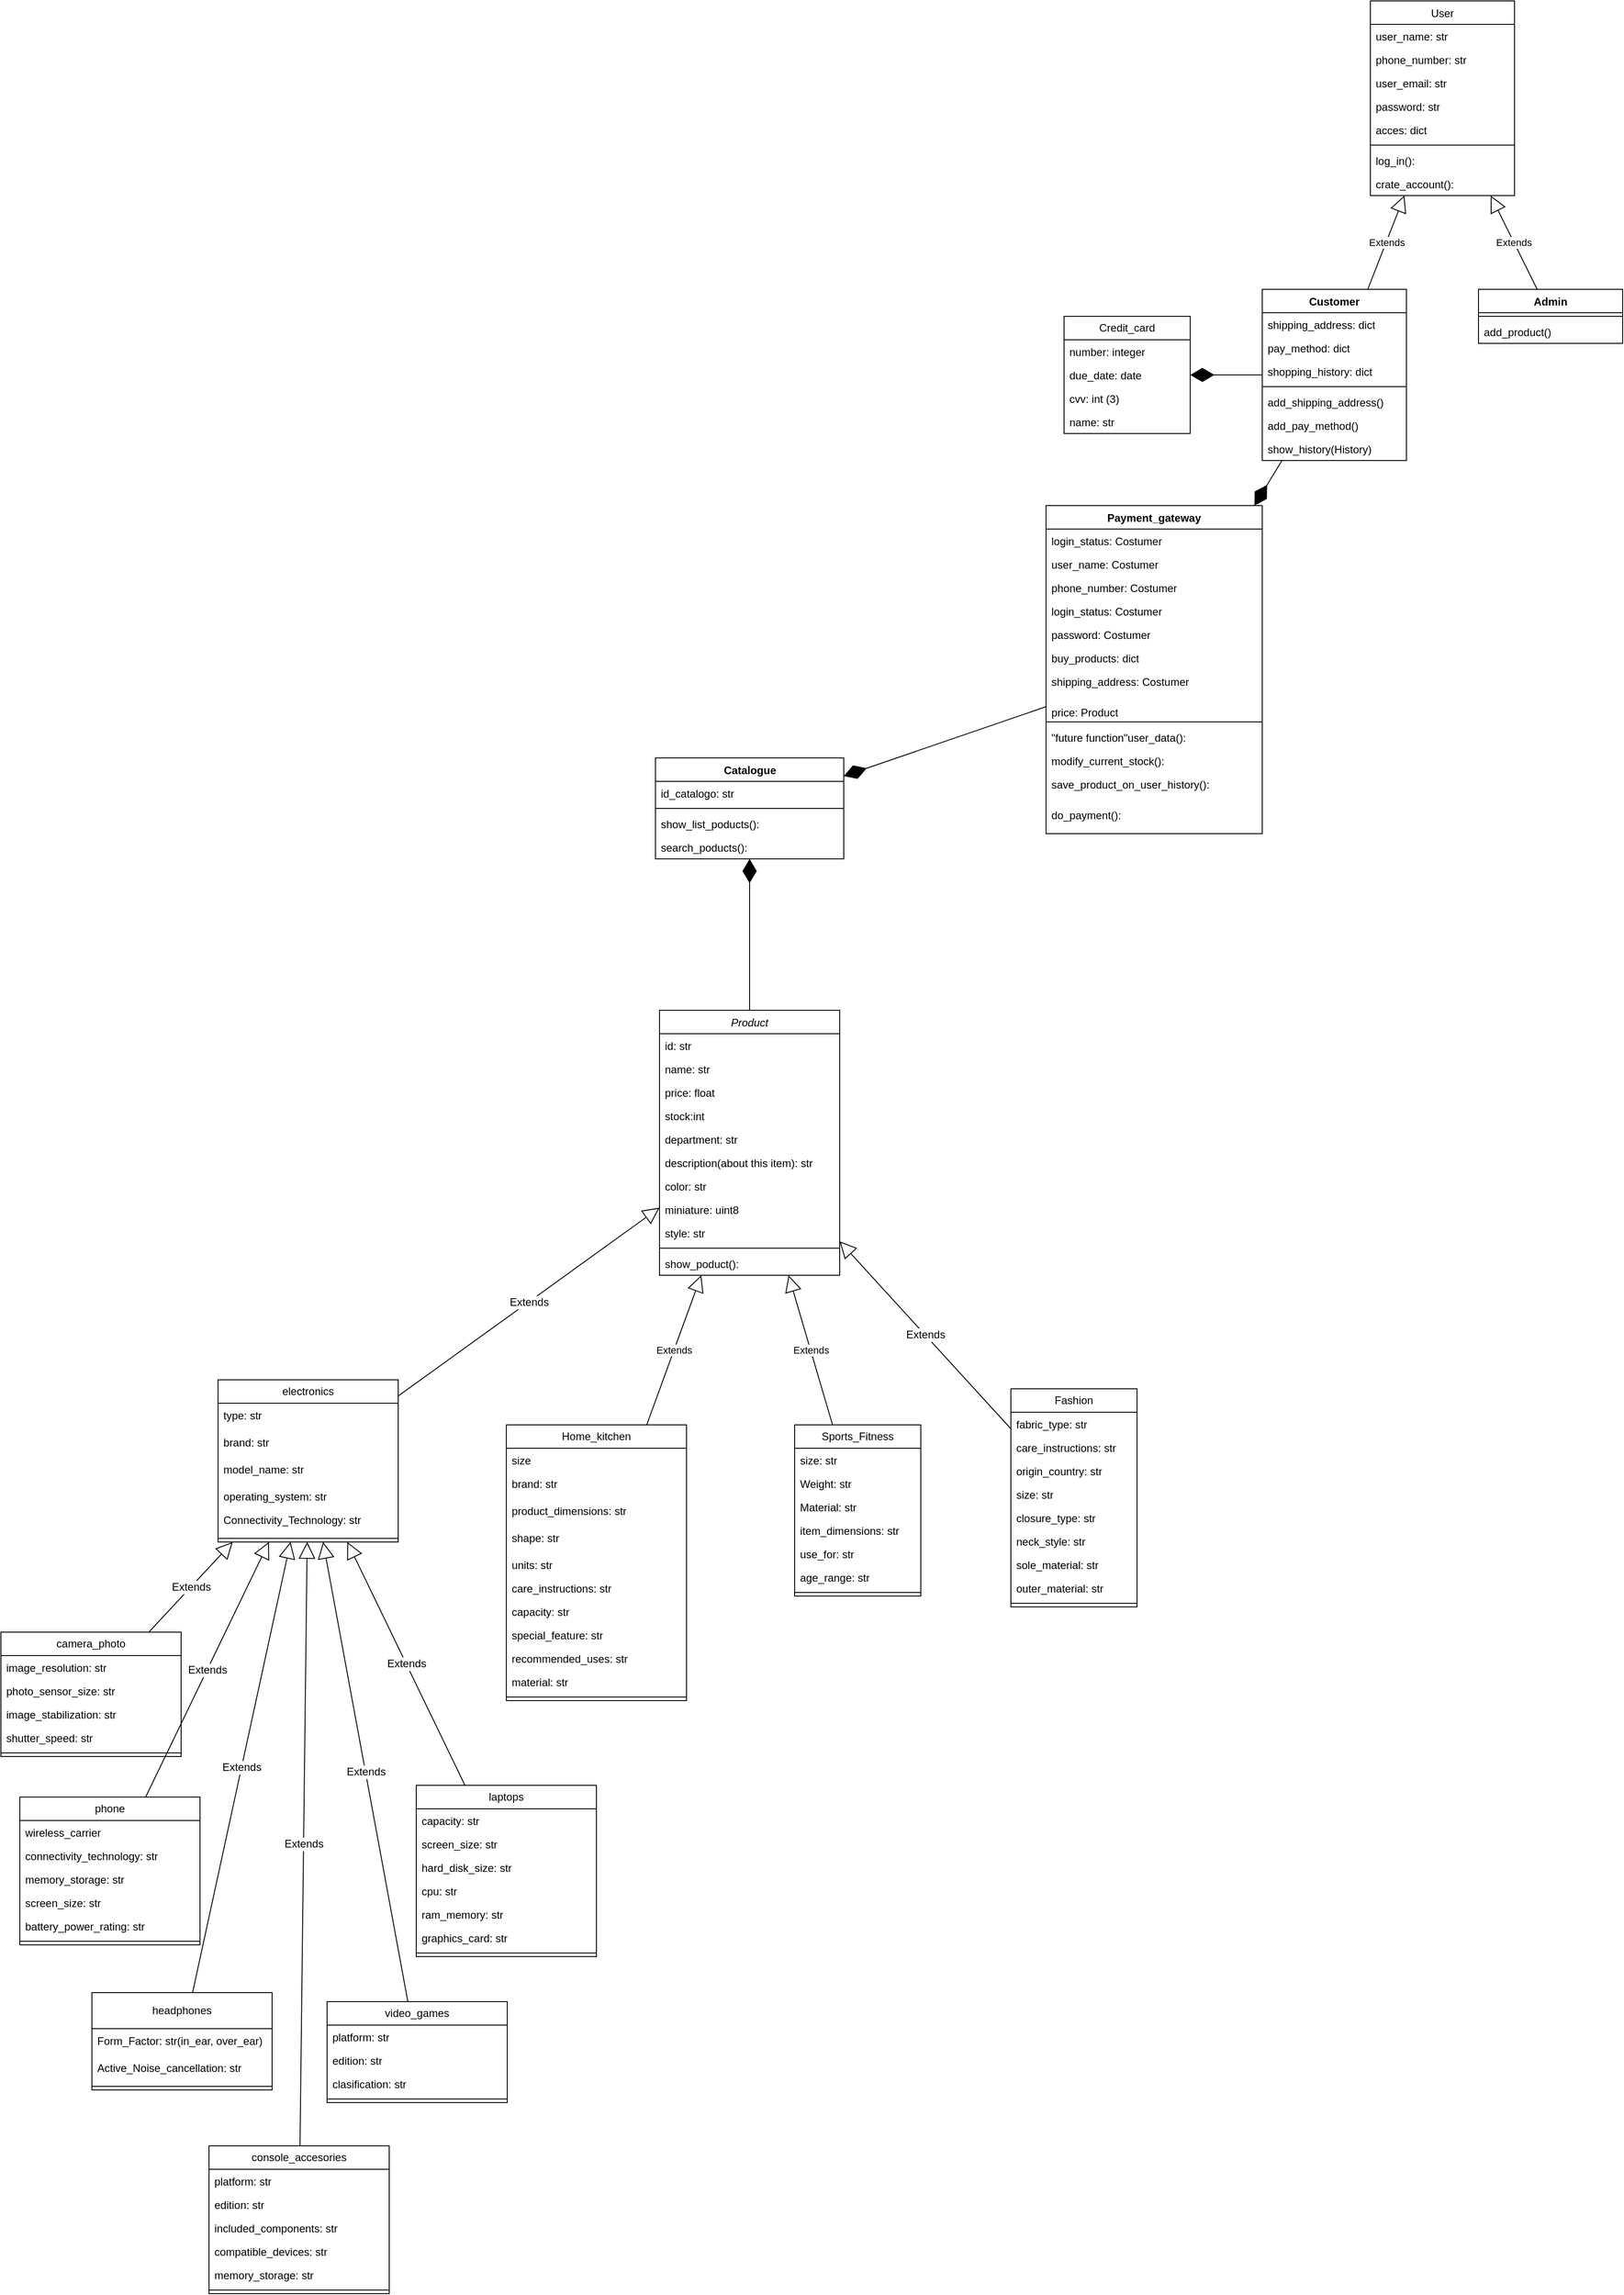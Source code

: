 <mxfile version="24.1.0" type="device">
  <diagram name="Página-1" id="TKbEE9XRRCSR5Rw_yfZ2">
    <mxGraphModel dx="6161" dy="2862" grid="1" gridSize="10" guides="1" tooltips="1" connect="1" arrows="1" fold="1" page="1" pageScale="1" pageWidth="827" pageHeight="1169" math="0" shadow="0">
      <root>
        <mxCell id="0" />
        <mxCell id="1" parent="0" />
        <mxCell id="0W2od7Wg0uRyGwAznGLm-1" value="Payment_gateway" style="swimlane;fontStyle=1;align=center;verticalAlign=top;childLayout=stackLayout;horizontal=1;startSize=26;horizontalStack=0;resizeParent=1;resizeParentMax=0;resizeLast=0;collapsible=1;marginBottom=0;whiteSpace=wrap;html=1;" parent="1" vertex="1">
          <mxGeometry x="-1160" y="-560" width="240" height="364" as="geometry" />
        </mxCell>
        <mxCell id="0W2od7Wg0uRyGwAznGLm-2" value="login_status: Costumer" style="text;strokeColor=none;fillColor=none;align=left;verticalAlign=top;spacingLeft=4;spacingRight=4;overflow=hidden;rotatable=0;points=[[0,0.5],[1,0.5]];portConstraint=eastwest;whiteSpace=wrap;html=1;" parent="0W2od7Wg0uRyGwAznGLm-1" vertex="1">
          <mxGeometry y="26" width="240" height="26" as="geometry" />
        </mxCell>
        <mxCell id="0W2od7Wg0uRyGwAznGLm-3" value="user_name: Costumer" style="text;strokeColor=none;fillColor=none;align=left;verticalAlign=top;spacingLeft=4;spacingRight=4;overflow=hidden;rotatable=0;points=[[0,0.5],[1,0.5]];portConstraint=eastwest;whiteSpace=wrap;html=1;" parent="0W2od7Wg0uRyGwAznGLm-1" vertex="1">
          <mxGeometry y="52" width="240" height="26" as="geometry" />
        </mxCell>
        <mxCell id="0W2od7Wg0uRyGwAznGLm-4" value="phone_number: Costumer" style="text;strokeColor=none;fillColor=none;align=left;verticalAlign=top;spacingLeft=4;spacingRight=4;overflow=hidden;rotatable=0;points=[[0,0.5],[1,0.5]];portConstraint=eastwest;whiteSpace=wrap;html=1;" parent="0W2od7Wg0uRyGwAznGLm-1" vertex="1">
          <mxGeometry y="78" width="240" height="26" as="geometry" />
        </mxCell>
        <mxCell id="0W2od7Wg0uRyGwAznGLm-5" value="login_status: Costumer" style="text;strokeColor=none;fillColor=none;align=left;verticalAlign=top;spacingLeft=4;spacingRight=4;overflow=hidden;rotatable=0;points=[[0,0.5],[1,0.5]];portConstraint=eastwest;whiteSpace=wrap;html=1;" parent="0W2od7Wg0uRyGwAznGLm-1" vertex="1">
          <mxGeometry y="104" width="240" height="26" as="geometry" />
        </mxCell>
        <mxCell id="0W2od7Wg0uRyGwAznGLm-6" value="password: Costumer" style="text;strokeColor=none;fillColor=none;align=left;verticalAlign=top;spacingLeft=4;spacingRight=4;overflow=hidden;rotatable=0;points=[[0,0.5],[1,0.5]];portConstraint=eastwest;whiteSpace=wrap;html=1;" parent="0W2od7Wg0uRyGwAznGLm-1" vertex="1">
          <mxGeometry y="130" width="240" height="26" as="geometry" />
        </mxCell>
        <mxCell id="7Cald8rKfjd8-5uGc2LR-38" value="buy_products: dict" style="text;strokeColor=none;fillColor=none;align=left;verticalAlign=top;spacingLeft=4;spacingRight=4;overflow=hidden;rotatable=0;points=[[0,0.5],[1,0.5]];portConstraint=eastwest;whiteSpace=wrap;html=1;" parent="0W2od7Wg0uRyGwAznGLm-1" vertex="1">
          <mxGeometry y="156" width="240" height="26" as="geometry" />
        </mxCell>
        <mxCell id="0W2od7Wg0uRyGwAznGLm-7" value="shipping_address: Costumer" style="text;strokeColor=none;fillColor=none;align=left;verticalAlign=top;spacingLeft=4;spacingRight=4;overflow=hidden;rotatable=0;points=[[0,0.5],[1,0.5]];portConstraint=eastwest;whiteSpace=wrap;html=1;" parent="0W2od7Wg0uRyGwAznGLm-1" vertex="1">
          <mxGeometry y="182" width="240" height="34" as="geometry" />
        </mxCell>
        <mxCell id="0W2od7Wg0uRyGwAznGLm-142" value="price: Product" style="text;strokeColor=none;fillColor=none;align=left;verticalAlign=top;spacingLeft=4;spacingRight=4;overflow=hidden;rotatable=0;points=[[0,0.5],[1,0.5]];portConstraint=eastwest;whiteSpace=wrap;html=1;" parent="0W2od7Wg0uRyGwAznGLm-1" vertex="1">
          <mxGeometry y="216" width="240" height="20" as="geometry" />
        </mxCell>
        <mxCell id="0W2od7Wg0uRyGwAznGLm-8" value="" style="line;strokeWidth=1;fillColor=none;align=left;verticalAlign=middle;spacingTop=-1;spacingLeft=3;spacingRight=3;rotatable=0;labelPosition=right;points=[];portConstraint=eastwest;strokeColor=inherit;" parent="0W2od7Wg0uRyGwAznGLm-1" vertex="1">
          <mxGeometry y="236" width="240" height="8" as="geometry" />
        </mxCell>
        <mxCell id="0W2od7Wg0uRyGwAznGLm-9" value="&quot;future function&quot;user_data():&amp;nbsp;" style="text;strokeColor=none;fillColor=none;align=left;verticalAlign=top;spacingLeft=4;spacingRight=4;overflow=hidden;rotatable=0;points=[[0,0.5],[1,0.5]];portConstraint=eastwest;whiteSpace=wrap;html=1;" parent="0W2od7Wg0uRyGwAznGLm-1" vertex="1">
          <mxGeometry y="244" width="240" height="26" as="geometry" />
        </mxCell>
        <mxCell id="0W2od7Wg0uRyGwAznGLm-10" value="modify_current_stock():&amp;nbsp;" style="text;strokeColor=none;fillColor=none;align=left;verticalAlign=top;spacingLeft=4;spacingRight=4;overflow=hidden;rotatable=0;points=[[0,0.5],[1,0.5]];portConstraint=eastwest;whiteSpace=wrap;html=1;" parent="0W2od7Wg0uRyGwAznGLm-1" vertex="1">
          <mxGeometry y="270" width="240" height="26" as="geometry" />
        </mxCell>
        <mxCell id="6RvewXOGqKCYXnEKQ8ab-1" value="save_product_on_user_history():&amp;nbsp;" style="text;strokeColor=none;fillColor=none;align=left;verticalAlign=top;spacingLeft=4;spacingRight=4;overflow=hidden;rotatable=0;points=[[0,0.5],[1,0.5]];portConstraint=eastwest;html=1;whiteSpace=wrap;" vertex="1" parent="0W2od7Wg0uRyGwAznGLm-1">
          <mxGeometry y="296" width="240" height="34" as="geometry" />
        </mxCell>
        <mxCell id="0W2od7Wg0uRyGwAznGLm-11" value="do_payment():&amp;nbsp;" style="text;strokeColor=none;fillColor=none;align=left;verticalAlign=top;spacingLeft=4;spacingRight=4;overflow=hidden;rotatable=0;points=[[0,0.5],[1,0.5]];portConstraint=eastwest;html=1;whiteSpace=wrap;" parent="0W2od7Wg0uRyGwAznGLm-1" vertex="1">
          <mxGeometry y="330" width="240" height="34" as="geometry" />
        </mxCell>
        <mxCell id="0W2od7Wg0uRyGwAznGLm-12" value="Product" style="swimlane;fontStyle=2;align=center;verticalAlign=top;childLayout=stackLayout;horizontal=1;startSize=26;horizontalStack=0;resizeParent=1;resizeLast=0;collapsible=1;marginBottom=0;rounded=0;shadow=0;strokeWidth=1;" parent="1" vertex="1">
          <mxGeometry x="-1589" width="200" height="294" as="geometry">
            <mxRectangle x="230" y="140" width="160" height="26" as="alternateBounds" />
          </mxGeometry>
        </mxCell>
        <mxCell id="0W2od7Wg0uRyGwAznGLm-13" value="id: str" style="text;align=left;verticalAlign=top;spacingLeft=4;spacingRight=4;overflow=hidden;rotatable=0;points=[[0,0.5],[1,0.5]];portConstraint=eastwest;" parent="0W2od7Wg0uRyGwAznGLm-12" vertex="1">
          <mxGeometry y="26" width="200" height="26" as="geometry" />
        </mxCell>
        <mxCell id="0W2od7Wg0uRyGwAznGLm-14" value="name: str" style="text;align=left;verticalAlign=top;spacingLeft=4;spacingRight=4;overflow=hidden;rotatable=0;points=[[0,0.5],[1,0.5]];portConstraint=eastwest;rounded=0;shadow=0;html=0;" parent="0W2od7Wg0uRyGwAznGLm-12" vertex="1">
          <mxGeometry y="52" width="200" height="26" as="geometry" />
        </mxCell>
        <mxCell id="0W2od7Wg0uRyGwAznGLm-15" value="price: float" style="text;align=left;verticalAlign=top;spacingLeft=4;spacingRight=4;overflow=hidden;rotatable=0;points=[[0,0.5],[1,0.5]];portConstraint=eastwest;rounded=0;shadow=0;html=0;" parent="0W2od7Wg0uRyGwAznGLm-12" vertex="1">
          <mxGeometry y="78" width="200" height="26" as="geometry" />
        </mxCell>
        <mxCell id="0W2od7Wg0uRyGwAznGLm-16" value="stock:int" style="text;align=left;verticalAlign=top;spacingLeft=4;spacingRight=4;overflow=hidden;rotatable=0;points=[[0,0.5],[1,0.5]];portConstraint=eastwest;rounded=0;shadow=0;html=0;" parent="0W2od7Wg0uRyGwAznGLm-12" vertex="1">
          <mxGeometry y="104" width="200" height="26" as="geometry" />
        </mxCell>
        <mxCell id="0W2od7Wg0uRyGwAznGLm-17" value="department: str" style="text;align=left;verticalAlign=top;spacingLeft=4;spacingRight=4;overflow=hidden;rotatable=0;points=[[0,0.5],[1,0.5]];portConstraint=eastwest;rounded=0;shadow=0;html=0;" parent="0W2od7Wg0uRyGwAznGLm-12" vertex="1">
          <mxGeometry y="130" width="200" height="26" as="geometry" />
        </mxCell>
        <mxCell id="0W2od7Wg0uRyGwAznGLm-18" value="description(about this item): str" style="text;align=left;verticalAlign=top;spacingLeft=4;spacingRight=4;overflow=hidden;rotatable=0;points=[[0,0.5],[1,0.5]];portConstraint=eastwest;rounded=0;shadow=0;html=0;" parent="0W2od7Wg0uRyGwAznGLm-12" vertex="1">
          <mxGeometry y="156" width="200" height="26" as="geometry" />
        </mxCell>
        <mxCell id="0W2od7Wg0uRyGwAznGLm-19" value="color: str" style="text;align=left;verticalAlign=top;spacingLeft=4;spacingRight=4;overflow=hidden;rotatable=0;points=[[0,0.5],[1,0.5]];portConstraint=eastwest;rounded=0;shadow=0;html=0;" parent="0W2od7Wg0uRyGwAznGLm-12" vertex="1">
          <mxGeometry y="182" width="200" height="26" as="geometry" />
        </mxCell>
        <mxCell id="0W2od7Wg0uRyGwAznGLm-20" value="miniature: uint8" style="text;align=left;verticalAlign=top;spacingLeft=4;spacingRight=4;overflow=hidden;rotatable=0;points=[[0,0.5],[1,0.5]];portConstraint=eastwest;rounded=0;shadow=0;html=0;" parent="0W2od7Wg0uRyGwAznGLm-12" vertex="1">
          <mxGeometry y="208" width="200" height="26" as="geometry" />
        </mxCell>
        <mxCell id="0W2od7Wg0uRyGwAznGLm-21" value="style: str" style="text;align=left;verticalAlign=top;spacingLeft=4;spacingRight=4;overflow=hidden;rotatable=0;points=[[0,0.5],[1,0.5]];portConstraint=eastwest;rounded=0;shadow=0;html=0;" parent="0W2od7Wg0uRyGwAznGLm-12" vertex="1">
          <mxGeometry y="234" width="200" height="26" as="geometry" />
        </mxCell>
        <mxCell id="0W2od7Wg0uRyGwAznGLm-22" value="" style="line;html=1;strokeWidth=1;align=left;verticalAlign=middle;spacingTop=-1;spacingLeft=3;spacingRight=3;rotatable=0;labelPosition=right;points=[];portConstraint=eastwest;" parent="0W2od7Wg0uRyGwAznGLm-12" vertex="1">
          <mxGeometry y="260" width="200" height="8" as="geometry" />
        </mxCell>
        <mxCell id="7Cald8rKfjd8-5uGc2LR-12" value="show_poduct(): &#xa;" style="text;align=left;verticalAlign=top;spacingLeft=4;spacingRight=4;overflow=hidden;rotatable=0;points=[[0,0.5],[1,0.5]];portConstraint=eastwest;" parent="0W2od7Wg0uRyGwAznGLm-12" vertex="1">
          <mxGeometry y="268" width="200" height="26" as="geometry" />
        </mxCell>
        <mxCell id="0W2od7Wg0uRyGwAznGLm-26" value="Home_kitchen" style="swimlane;fontStyle=0;childLayout=stackLayout;horizontal=1;startSize=26;fillColor=none;horizontalStack=0;resizeParent=1;resizeParentMax=0;resizeLast=0;collapsible=1;marginBottom=0;whiteSpace=wrap;html=1;" parent="1" vertex="1">
          <mxGeometry x="-1759" y="460" width="200" height="306" as="geometry" />
        </mxCell>
        <mxCell id="0W2od7Wg0uRyGwAznGLm-27" value="size" style="text;strokeColor=none;fillColor=none;align=left;verticalAlign=top;spacingLeft=4;spacingRight=4;overflow=hidden;rotatable=0;points=[[0,0.5],[1,0.5]];portConstraint=eastwest;whiteSpace=wrap;html=1;" parent="0W2od7Wg0uRyGwAznGLm-26" vertex="1">
          <mxGeometry y="26" width="200" height="26" as="geometry" />
        </mxCell>
        <mxCell id="0W2od7Wg0uRyGwAznGLm-28" value="&lt;font style=&quot;vertical-align: inherit;&quot;&gt;&lt;font style=&quot;vertical-align: inherit;&quot;&gt;brand: str&lt;/font&gt;&lt;/font&gt;" style="text;strokeColor=none;fillColor=none;align=left;verticalAlign=top;spacingLeft=4;spacingRight=4;overflow=hidden;rotatable=0;points=[[0,0.5],[1,0.5]];portConstraint=eastwest;whiteSpace=wrap;html=1;" parent="0W2od7Wg0uRyGwAznGLm-26" vertex="1">
          <mxGeometry y="52" width="200" height="30" as="geometry" />
        </mxCell>
        <mxCell id="0W2od7Wg0uRyGwAznGLm-29" value="&lt;font style=&quot;vertical-align: inherit;&quot;&gt;&lt;font style=&quot;vertical-align: inherit;&quot;&gt;product_dimensions: str&lt;/font&gt;&lt;/font&gt;" style="text;strokeColor=none;fillColor=none;align=left;verticalAlign=top;spacingLeft=4;spacingRight=4;overflow=hidden;rotatable=0;points=[[0,0.5],[1,0.5]];portConstraint=eastwest;whiteSpace=wrap;html=1;" parent="0W2od7Wg0uRyGwAznGLm-26" vertex="1">
          <mxGeometry y="82" width="200" height="30" as="geometry" />
        </mxCell>
        <mxCell id="0W2od7Wg0uRyGwAznGLm-30" value="&lt;font style=&quot;vertical-align: inherit;&quot;&gt;&lt;font style=&quot;vertical-align: inherit;&quot;&gt;shape: str&lt;/font&gt;&lt;/font&gt;" style="text;strokeColor=none;fillColor=none;align=left;verticalAlign=top;spacingLeft=4;spacingRight=4;overflow=hidden;rotatable=0;points=[[0,0.5],[1,0.5]];portConstraint=eastwest;whiteSpace=wrap;html=1;" parent="0W2od7Wg0uRyGwAznGLm-26" vertex="1">
          <mxGeometry y="112" width="200" height="30" as="geometry" />
        </mxCell>
        <mxCell id="0W2od7Wg0uRyGwAznGLm-31" value="units: str" style="text;strokeColor=none;fillColor=none;align=left;verticalAlign=top;spacingLeft=4;spacingRight=4;overflow=hidden;rotatable=0;points=[[0,0.5],[1,0.5]];portConstraint=eastwest;whiteSpace=wrap;html=1;" parent="0W2od7Wg0uRyGwAznGLm-26" vertex="1">
          <mxGeometry y="142" width="200" height="26" as="geometry" />
        </mxCell>
        <mxCell id="0W2od7Wg0uRyGwAznGLm-32" value="care_instructions: str" style="text;strokeColor=none;fillColor=none;align=left;verticalAlign=top;spacingLeft=4;spacingRight=4;overflow=hidden;rotatable=0;points=[[0,0.5],[1,0.5]];portConstraint=eastwest;whiteSpace=wrap;html=1;" parent="0W2od7Wg0uRyGwAznGLm-26" vertex="1">
          <mxGeometry y="168" width="200" height="26" as="geometry" />
        </mxCell>
        <mxCell id="0W2od7Wg0uRyGwAznGLm-33" value="capacity: str" style="text;strokeColor=none;fillColor=none;align=left;verticalAlign=top;spacingLeft=4;spacingRight=4;overflow=hidden;rotatable=0;points=[[0,0.5],[1,0.5]];portConstraint=eastwest;whiteSpace=wrap;html=1;" parent="0W2od7Wg0uRyGwAznGLm-26" vertex="1">
          <mxGeometry y="194" width="200" height="26" as="geometry" />
        </mxCell>
        <mxCell id="0W2od7Wg0uRyGwAznGLm-34" value="special_feature: str" style="text;strokeColor=none;fillColor=none;align=left;verticalAlign=top;spacingLeft=4;spacingRight=4;overflow=hidden;rotatable=0;points=[[0,0.5],[1,0.5]];portConstraint=eastwest;whiteSpace=wrap;html=1;" parent="0W2od7Wg0uRyGwAznGLm-26" vertex="1">
          <mxGeometry y="220" width="200" height="26" as="geometry" />
        </mxCell>
        <mxCell id="0W2od7Wg0uRyGwAznGLm-35" value="recommended_uses: str" style="text;strokeColor=none;fillColor=none;align=left;verticalAlign=top;spacingLeft=4;spacingRight=4;overflow=hidden;rotatable=0;points=[[0,0.5],[1,0.5]];portConstraint=eastwest;whiteSpace=wrap;html=1;" parent="0W2od7Wg0uRyGwAznGLm-26" vertex="1">
          <mxGeometry y="246" width="200" height="26" as="geometry" />
        </mxCell>
        <mxCell id="0W2od7Wg0uRyGwAznGLm-36" value="material: str" style="text;strokeColor=none;fillColor=none;align=left;verticalAlign=top;spacingLeft=4;spacingRight=4;overflow=hidden;rotatable=0;points=[[0,0.5],[1,0.5]];portConstraint=eastwest;whiteSpace=wrap;html=1;" parent="0W2od7Wg0uRyGwAznGLm-26" vertex="1">
          <mxGeometry y="272" width="200" height="26" as="geometry" />
        </mxCell>
        <mxCell id="0W2od7Wg0uRyGwAznGLm-37" value="" style="line;html=1;strokeWidth=1;align=left;verticalAlign=middle;spacingTop=-1;spacingLeft=3;spacingRight=3;rotatable=0;labelPosition=right;points=[];portConstraint=eastwest;" parent="0W2od7Wg0uRyGwAznGLm-26" vertex="1">
          <mxGeometry y="298" width="200" height="8" as="geometry" />
        </mxCell>
        <mxCell id="0W2od7Wg0uRyGwAznGLm-38" value="Sports_Fitness" style="swimlane;fontStyle=0;childLayout=stackLayout;horizontal=1;startSize=26;fillColor=none;horizontalStack=0;resizeParent=1;resizeParentMax=0;resizeLast=0;collapsible=1;marginBottom=0;whiteSpace=wrap;html=1;" parent="1" vertex="1">
          <mxGeometry x="-1439" y="460" width="140" height="190" as="geometry" />
        </mxCell>
        <mxCell id="0W2od7Wg0uRyGwAznGLm-39" value="size: str" style="text;strokeColor=none;fillColor=none;align=left;verticalAlign=top;spacingLeft=4;spacingRight=4;overflow=hidden;rotatable=0;points=[[0,0.5],[1,0.5]];portConstraint=eastwest;whiteSpace=wrap;html=1;" parent="0W2od7Wg0uRyGwAznGLm-38" vertex="1">
          <mxGeometry y="26" width="140" height="26" as="geometry" />
        </mxCell>
        <mxCell id="0W2od7Wg0uRyGwAznGLm-40" value="Weight: str" style="text;strokeColor=none;fillColor=none;align=left;verticalAlign=top;spacingLeft=4;spacingRight=4;overflow=hidden;rotatable=0;points=[[0,0.5],[1,0.5]];portConstraint=eastwest;whiteSpace=wrap;html=1;" parent="0W2od7Wg0uRyGwAznGLm-38" vertex="1">
          <mxGeometry y="52" width="140" height="26" as="geometry" />
        </mxCell>
        <mxCell id="0W2od7Wg0uRyGwAznGLm-41" value="Material: str" style="text;strokeColor=none;fillColor=none;align=left;verticalAlign=top;spacingLeft=4;spacingRight=4;overflow=hidden;rotatable=0;points=[[0,0.5],[1,0.5]];portConstraint=eastwest;whiteSpace=wrap;html=1;" parent="0W2od7Wg0uRyGwAznGLm-38" vertex="1">
          <mxGeometry y="78" width="140" height="26" as="geometry" />
        </mxCell>
        <mxCell id="0W2od7Wg0uRyGwAznGLm-42" value="item_dimensions: str" style="text;strokeColor=none;fillColor=none;align=left;verticalAlign=top;spacingLeft=4;spacingRight=4;overflow=hidden;rotatable=0;points=[[0,0.5],[1,0.5]];portConstraint=eastwest;whiteSpace=wrap;html=1;" parent="0W2od7Wg0uRyGwAznGLm-38" vertex="1">
          <mxGeometry y="104" width="140" height="26" as="geometry" />
        </mxCell>
        <mxCell id="0W2od7Wg0uRyGwAznGLm-43" value="use_for: str" style="text;strokeColor=none;fillColor=none;align=left;verticalAlign=top;spacingLeft=4;spacingRight=4;overflow=hidden;rotatable=0;points=[[0,0.5],[1,0.5]];portConstraint=eastwest;whiteSpace=wrap;html=1;" parent="0W2od7Wg0uRyGwAznGLm-38" vertex="1">
          <mxGeometry y="130" width="140" height="26" as="geometry" />
        </mxCell>
        <mxCell id="0W2od7Wg0uRyGwAznGLm-44" value="age_range: str" style="text;strokeColor=none;fillColor=none;align=left;verticalAlign=top;spacingLeft=4;spacingRight=4;overflow=hidden;rotatable=0;points=[[0,0.5],[1,0.5]];portConstraint=eastwest;whiteSpace=wrap;html=1;" parent="0W2od7Wg0uRyGwAznGLm-38" vertex="1">
          <mxGeometry y="156" width="140" height="26" as="geometry" />
        </mxCell>
        <mxCell id="0W2od7Wg0uRyGwAznGLm-45" value="" style="line;html=1;strokeWidth=1;align=left;verticalAlign=middle;spacingTop=-1;spacingLeft=3;spacingRight=3;rotatable=0;labelPosition=right;points=[];portConstraint=eastwest;" parent="0W2od7Wg0uRyGwAznGLm-38" vertex="1">
          <mxGeometry y="182" width="140" height="8" as="geometry" />
        </mxCell>
        <mxCell id="0W2od7Wg0uRyGwAznGLm-46" value="Extends" style="endArrow=block;endSize=16;endFill=0;html=1;rounded=0;" parent="1" source="0W2od7Wg0uRyGwAznGLm-26" target="0W2od7Wg0uRyGwAznGLm-12" edge="1">
          <mxGeometry width="160" relative="1" as="geometry">
            <mxPoint x="-129" y="1560" as="sourcePoint" />
            <mxPoint x="31" y="1560" as="targetPoint" />
          </mxGeometry>
        </mxCell>
        <mxCell id="0W2od7Wg0uRyGwAznGLm-47" value="Extends" style="endArrow=block;endSize=16;endFill=0;html=1;rounded=0;" parent="1" source="0W2od7Wg0uRyGwAznGLm-38" target="0W2od7Wg0uRyGwAznGLm-12" edge="1">
          <mxGeometry width="160" relative="1" as="geometry">
            <mxPoint x="121" y="1580" as="sourcePoint" />
            <mxPoint x="281" y="1580" as="targetPoint" />
          </mxGeometry>
        </mxCell>
        <mxCell id="0W2od7Wg0uRyGwAznGLm-48" value="camera_photo" style="swimlane;fontStyle=0;childLayout=stackLayout;horizontal=1;startSize=26;fillColor=none;horizontalStack=0;resizeParent=1;resizeParentMax=0;resizeLast=0;collapsible=1;marginBottom=0;whiteSpace=wrap;html=1;" parent="1" vertex="1">
          <mxGeometry x="-2320" y="690" width="200" height="138" as="geometry" />
        </mxCell>
        <mxCell id="0W2od7Wg0uRyGwAznGLm-49" value="image_resolution: str" style="text;strokeColor=none;fillColor=none;align=left;verticalAlign=top;spacingLeft=4;spacingRight=4;overflow=hidden;rotatable=0;points=[[0,0.5],[1,0.5]];portConstraint=eastwest;whiteSpace=wrap;html=1;" parent="0W2od7Wg0uRyGwAznGLm-48" vertex="1">
          <mxGeometry y="26" width="200" height="26" as="geometry" />
        </mxCell>
        <mxCell id="0W2od7Wg0uRyGwAznGLm-50" value="photo_sensor_size: str" style="text;strokeColor=none;fillColor=none;align=left;verticalAlign=top;spacingLeft=4;spacingRight=4;overflow=hidden;rotatable=0;points=[[0,0.5],[1,0.5]];portConstraint=eastwest;whiteSpace=wrap;html=1;" parent="0W2od7Wg0uRyGwAznGLm-48" vertex="1">
          <mxGeometry y="52" width="200" height="26" as="geometry" />
        </mxCell>
        <mxCell id="0W2od7Wg0uRyGwAznGLm-51" value="image_stabilization: str&lt;span style=&quot;color: rgba(0, 0, 0, 0); font-family: monospace; font-size: 0px; text-wrap: nowrap;&quot;&gt;%3CmxGraphModel%3E%3Croot%3E%3CmxCell%20id%3D%220%22%2F%3E%3CmxCell%20id%3D%221%22%20parent%3D%220%22%2F%3E%3CmxCell%20id%3D%222%22%20value%3D%22%26lt%3Bfont%20style%3D%26quot%3Bvertical-align%3A%20inherit%3B%26quot%3B%26gt%3B%26lt%3Bfont%20style%3D%26quot%3Bvertical-align%3A%20inherit%3B%26quot%3B%26gt%3B%26lt%3Bfont%20style%3D%26quot%3Bvertical-align%3A%20inherit%3B%26quot%3B%26gt%3B%26lt%3Bfont%20style%3D%26quot%3Bvertical-align%3A%20inherit%3B%26quot%3B%26gt%3Bmodel_name%3A%20str%26lt%3B%2Ffont%26gt%3B%26lt%3B%2Ffont%26gt%3B%26lt%3B%2Ffont%26gt%3B%26lt%3B%2Ffont%26gt%3B%22%20style%3D%22text%3BstrokeColor%3Dnone%3BfillColor%3Dnone%3Balign%3Dleft%3BverticalAlign%3Dtop%3BspacingLeft%3D4%3BspacingRight%3D4%3Boverflow%3Dhidden%3Brotatable%3D0%3Bpoints%3D%5B%5B0%2C0.5%5D%2C%5B1%2C0.5%5D%5D%3BportConstraint%3Deastwest%3BwhiteSpace%3Dwrap%3Bhtml%3D1%3B%22%20vertex%3D%221%22%20parent%3D%221%22%3E%3CmxGeometry%20x%3D%22-2000%22%20y%3D%22-1068%22%20width%3D%22200%22%20height%3D%2230%22%20as%3D%22geometry%22%2F%3E%3C%2FmxCell%3E%3C%2Froot%3E%3C%2FmxGraphModel%3E&lt;/span&gt;" style="text;strokeColor=none;fillColor=none;align=left;verticalAlign=top;spacingLeft=4;spacingRight=4;overflow=hidden;rotatable=0;points=[[0,0.5],[1,0.5]];portConstraint=eastwest;whiteSpace=wrap;html=1;" parent="0W2od7Wg0uRyGwAznGLm-48" vertex="1">
          <mxGeometry y="78" width="200" height="26" as="geometry" />
        </mxCell>
        <mxCell id="0W2od7Wg0uRyGwAznGLm-52" value="shutter_speed: str&lt;span style=&quot;color: rgba(0, 0, 0, 0); font-family: monospace; font-size: 0px; text-wrap: nowrap;&quot;&gt;%3CmxGraphModel%3E%3Croot%3E%3CmxCell%20id%3D%220%22%2F%3E%3CmxCell%20id%3D%221%22%20parent%3D%220%22%2F%3E%3CmxCell%20id%3D%222%22%20value%3D%22%26lt%3Bfont%20style%3D%26quot%3Bvertical-align%3A%20inherit%3B%26quot%3B%26gt%3B%26lt%3Bfont%20style%3D%26quot%3Bvertical-align%3A%20inherit%3B%26quot%3B%26gt%3B%26lt%3Bfont%20style%3D%26quot%3Bvertical-align%3A%20inherit%3B%26quot%3B%26gt%3B%26lt%3Bfont%20style%3D%26quot%3Bvertical-align%3A%20inherit%3B%26quot%3B%26gt%3Bmodel_name%3A%20str%26lt%3B%2Ffont%26gt%3B%26lt%3B%2Ffont%26gt%3B%26lt%3B%2Ffont%26gt%3B%26lt%3B%2Ffont%26gt%3B%22%20style%3D%22text%3BstrokeColor%3Dnone%3BfillColor%3Dnone%3Balign%3Dleft%3BverticalAlign%3Dtop%3BspacingLeft%3D4%3BspacingRight%3D4%3Boverflow%3Dhidden%3Brotatable%3D0%3Bpoints%3D%5B%5B0%2C0.5%5D%2C%5B1%2C0.5%5D%5D%3BportConstraint%3Deastwest%3BwhiteSpace%3Dwrap%3Bhtml%3D1%3B%22%20vertex%3D%221%22%20parent%3D%221%22%3E%3CmxGeometry%20x%3D%22-2000%22%20y%3D%22-1068%22%20width%3D%22200%22%20height%3D%2230%22%20as%3D%22geometry%22%2F%3E%3C%2FmxCell%3E%3C%2Froot%3E%3C%2FmxGraphModel%3E&lt;/span&gt;" style="text;strokeColor=none;fillColor=none;align=left;verticalAlign=top;spacingLeft=4;spacingRight=4;overflow=hidden;rotatable=0;points=[[0,0.5],[1,0.5]];portConstraint=eastwest;whiteSpace=wrap;html=1;" parent="0W2od7Wg0uRyGwAznGLm-48" vertex="1">
          <mxGeometry y="104" width="200" height="26" as="geometry" />
        </mxCell>
        <mxCell id="0W2od7Wg0uRyGwAznGLm-53" value="" style="line;html=1;strokeWidth=1;align=left;verticalAlign=middle;spacingTop=-1;spacingLeft=3;spacingRight=3;rotatable=0;labelPosition=right;points=[];portConstraint=eastwest;" parent="0W2od7Wg0uRyGwAznGLm-48" vertex="1">
          <mxGeometry y="130" width="200" height="8" as="geometry" />
        </mxCell>
        <mxCell id="0W2od7Wg0uRyGwAznGLm-54" value="phone" style="swimlane;fontStyle=0;childLayout=stackLayout;horizontal=1;startSize=26;fillColor=none;horizontalStack=0;resizeParent=1;resizeParentMax=0;resizeLast=0;collapsible=1;marginBottom=0;whiteSpace=wrap;html=1;" parent="1" vertex="1">
          <mxGeometry x="-2299" y="873" width="200" height="164" as="geometry" />
        </mxCell>
        <mxCell id="0W2od7Wg0uRyGwAznGLm-55" value="wireless_carrier" style="text;strokeColor=none;fillColor=none;align=left;verticalAlign=top;spacingLeft=4;spacingRight=4;overflow=hidden;rotatable=0;points=[[0,0.5],[1,0.5]];portConstraint=eastwest;whiteSpace=wrap;html=1;" parent="0W2od7Wg0uRyGwAznGLm-54" vertex="1">
          <mxGeometry y="26" width="200" height="26" as="geometry" />
        </mxCell>
        <mxCell id="0W2od7Wg0uRyGwAznGLm-56" value="connectivity_technology: str" style="text;strokeColor=none;fillColor=none;align=left;verticalAlign=top;spacingLeft=4;spacingRight=4;overflow=hidden;rotatable=0;points=[[0,0.5],[1,0.5]];portConstraint=eastwest;whiteSpace=wrap;html=1;" parent="0W2od7Wg0uRyGwAznGLm-54" vertex="1">
          <mxGeometry y="52" width="200" height="26" as="geometry" />
        </mxCell>
        <mxCell id="0W2od7Wg0uRyGwAznGLm-57" value="memory_storage: str" style="text;strokeColor=none;fillColor=none;align=left;verticalAlign=top;spacingLeft=4;spacingRight=4;overflow=hidden;rotatable=0;points=[[0,0.5],[1,0.5]];portConstraint=eastwest;whiteSpace=wrap;html=1;" parent="0W2od7Wg0uRyGwAznGLm-54" vertex="1">
          <mxGeometry y="78" width="200" height="26" as="geometry" />
        </mxCell>
        <mxCell id="0W2od7Wg0uRyGwAznGLm-58" value="screen_size: str" style="text;strokeColor=none;fillColor=none;align=left;verticalAlign=top;spacingLeft=4;spacingRight=4;overflow=hidden;rotatable=0;points=[[0,0.5],[1,0.5]];portConstraint=eastwest;whiteSpace=wrap;html=1;" parent="0W2od7Wg0uRyGwAznGLm-54" vertex="1">
          <mxGeometry y="104" width="200" height="26" as="geometry" />
        </mxCell>
        <mxCell id="0W2od7Wg0uRyGwAznGLm-59" value="battery_power_rating: str" style="text;strokeColor=none;fillColor=none;align=left;verticalAlign=top;spacingLeft=4;spacingRight=4;overflow=hidden;rotatable=0;points=[[0,0.5],[1,0.5]];portConstraint=eastwest;whiteSpace=wrap;html=1;" parent="0W2od7Wg0uRyGwAznGLm-54" vertex="1">
          <mxGeometry y="130" width="200" height="26" as="geometry" />
        </mxCell>
        <mxCell id="0W2od7Wg0uRyGwAznGLm-60" value="" style="line;html=1;strokeWidth=1;align=left;verticalAlign=middle;spacingTop=-1;spacingLeft=3;spacingRight=3;rotatable=0;labelPosition=right;points=[];portConstraint=eastwest;" parent="0W2od7Wg0uRyGwAznGLm-54" vertex="1">
          <mxGeometry y="156" width="200" height="8" as="geometry" />
        </mxCell>
        <mxCell id="0W2od7Wg0uRyGwAznGLm-61" value="laptops" style="swimlane;fontStyle=0;childLayout=stackLayout;horizontal=1;startSize=26;fillColor=none;horizontalStack=0;resizeParent=1;resizeParentMax=0;resizeLast=0;collapsible=1;marginBottom=0;whiteSpace=wrap;html=1;" parent="1" vertex="1">
          <mxGeometry x="-1859" y="860" width="200" height="190" as="geometry" />
        </mxCell>
        <mxCell id="0W2od7Wg0uRyGwAznGLm-62" value="capacity: str" style="text;strokeColor=none;fillColor=none;align=left;verticalAlign=top;spacingLeft=4;spacingRight=4;overflow=hidden;rotatable=0;points=[[0,0.5],[1,0.5]];portConstraint=eastwest;whiteSpace=wrap;html=1;" parent="0W2od7Wg0uRyGwAznGLm-61" vertex="1">
          <mxGeometry y="26" width="200" height="26" as="geometry" />
        </mxCell>
        <mxCell id="0W2od7Wg0uRyGwAznGLm-63" value="screen_size: str" style="text;strokeColor=none;fillColor=none;align=left;verticalAlign=top;spacingLeft=4;spacingRight=4;overflow=hidden;rotatable=0;points=[[0,0.5],[1,0.5]];portConstraint=eastwest;whiteSpace=wrap;html=1;" parent="0W2od7Wg0uRyGwAznGLm-61" vertex="1">
          <mxGeometry y="52" width="200" height="26" as="geometry" />
        </mxCell>
        <mxCell id="0W2od7Wg0uRyGwAznGLm-64" value="hard_disk_size: str" style="text;strokeColor=none;fillColor=none;align=left;verticalAlign=top;spacingLeft=4;spacingRight=4;overflow=hidden;rotatable=0;points=[[0,0.5],[1,0.5]];portConstraint=eastwest;whiteSpace=wrap;html=1;" parent="0W2od7Wg0uRyGwAznGLm-61" vertex="1">
          <mxGeometry y="78" width="200" height="26" as="geometry" />
        </mxCell>
        <mxCell id="0W2od7Wg0uRyGwAznGLm-65" value="cpu: str" style="text;strokeColor=none;fillColor=none;align=left;verticalAlign=top;spacingLeft=4;spacingRight=4;overflow=hidden;rotatable=0;points=[[0,0.5],[1,0.5]];portConstraint=eastwest;whiteSpace=wrap;html=1;" parent="0W2od7Wg0uRyGwAznGLm-61" vertex="1">
          <mxGeometry y="104" width="200" height="26" as="geometry" />
        </mxCell>
        <mxCell id="0W2od7Wg0uRyGwAznGLm-66" value="ram_memory: str&lt;span style=&quot;color: rgba(0, 0, 0, 0); font-family: monospace; font-size: 0px; text-wrap: nowrap;&quot;&gt;%3CmxGraphModel%3E%3Croot%3E%3CmxCell%20id%3D%220%22%2F%3E%3CmxCell%20id%3D%221%22%20parent%3D%220%22%2F%3E%3CmxCell%20id%3D%222%22%20value%3D%22cpu%3A%20str%22%20style%3D%22text%3BstrokeColor%3Dnone%3BfillColor%3Dnone%3Balign%3Dleft%3BverticalAlign%3Dtop%3BspacingLeft%3D4%3BspacingRight%3D4%3Boverflow%3Dhidden%3Brotatable%3D0%3Bpoints%3D%5B%5B0%2C0.5%5D%2C%5B1%2C0.5%5D%5D%3BportConstraint%3Deastwest%3BwhiteSpace%3Dwrap%3Bhtml%3D1%3B%22%20vertex%3D%221%22%20parent%3D%221%22%3E%3CmxGeometry%20x%3D%22-2000%22%20y%3D%22-956%22%20width%3D%22200%22%20height%3D%2226%22%20as%3D%22geometry%22%2F%3E%3C%2FmxCell%3E%3C%2Froot%3E%3C%2FmxGraphModel%3E&lt;/span&gt;" style="text;strokeColor=none;fillColor=none;align=left;verticalAlign=top;spacingLeft=4;spacingRight=4;overflow=hidden;rotatable=0;points=[[0,0.5],[1,0.5]];portConstraint=eastwest;whiteSpace=wrap;html=1;" parent="0W2od7Wg0uRyGwAznGLm-61" vertex="1">
          <mxGeometry y="130" width="200" height="26" as="geometry" />
        </mxCell>
        <mxCell id="0W2od7Wg0uRyGwAznGLm-67" value="graphics_card: str" style="text;strokeColor=none;fillColor=none;align=left;verticalAlign=top;spacingLeft=4;spacingRight=4;overflow=hidden;rotatable=0;points=[[0,0.5],[1,0.5]];portConstraint=eastwest;whiteSpace=wrap;html=1;" parent="0W2od7Wg0uRyGwAznGLm-61" vertex="1">
          <mxGeometry y="156" width="200" height="26" as="geometry" />
        </mxCell>
        <mxCell id="0W2od7Wg0uRyGwAznGLm-68" value="" style="line;html=1;strokeWidth=1;align=left;verticalAlign=middle;spacingTop=-1;spacingLeft=3;spacingRight=3;rotatable=0;labelPosition=right;points=[];portConstraint=eastwest;" parent="0W2od7Wg0uRyGwAznGLm-61" vertex="1">
          <mxGeometry y="182" width="200" height="8" as="geometry" />
        </mxCell>
        <mxCell id="0W2od7Wg0uRyGwAznGLm-69" value="headphones" style="swimlane;fontStyle=0;childLayout=stackLayout;horizontal=1;startSize=40;fillColor=none;horizontalStack=0;resizeParent=1;resizeParentMax=0;resizeLast=0;collapsible=1;marginBottom=0;whiteSpace=wrap;html=1;" parent="1" vertex="1">
          <mxGeometry x="-2219" y="1090" width="200" height="108" as="geometry" />
        </mxCell>
        <mxCell id="0W2od7Wg0uRyGwAznGLm-70" value="&lt;font style=&quot;vertical-align: inherit;&quot;&gt;&lt;font style=&quot;vertical-align: inherit;&quot;&gt;&lt;font style=&quot;vertical-align: inherit;&quot;&gt;&lt;font style=&quot;vertical-align: inherit;&quot;&gt;Form_Factor: str(in_ear, over_ear)&lt;/font&gt;&lt;/font&gt;&lt;/font&gt;&lt;/font&gt;" style="text;strokeColor=none;fillColor=none;align=left;verticalAlign=top;spacingLeft=4;spacingRight=4;overflow=hidden;rotatable=0;points=[[0,0.5],[1,0.5]];portConstraint=eastwest;whiteSpace=wrap;html=1;" parent="0W2od7Wg0uRyGwAznGLm-69" vertex="1">
          <mxGeometry y="40" width="200" height="30" as="geometry" />
        </mxCell>
        <mxCell id="0W2od7Wg0uRyGwAznGLm-71" value="&lt;font style=&quot;vertical-align: inherit;&quot;&gt;&lt;font style=&quot;vertical-align: inherit;&quot;&gt;&lt;font style=&quot;vertical-align: inherit;&quot;&gt;&lt;font style=&quot;vertical-align: inherit;&quot;&gt;Active_Noise_cancellation: str&lt;/font&gt;&lt;/font&gt;&lt;/font&gt;&lt;/font&gt;" style="text;strokeColor=none;fillColor=none;align=left;verticalAlign=top;spacingLeft=4;spacingRight=4;overflow=hidden;rotatable=0;points=[[0,0.5],[1,0.5]];portConstraint=eastwest;whiteSpace=wrap;html=1;" parent="0W2od7Wg0uRyGwAznGLm-69" vertex="1">
          <mxGeometry y="70" width="200" height="30" as="geometry" />
        </mxCell>
        <mxCell id="0W2od7Wg0uRyGwAznGLm-72" value="" style="line;html=1;strokeWidth=1;align=left;verticalAlign=middle;spacingTop=-1;spacingLeft=3;spacingRight=3;rotatable=0;labelPosition=right;points=[];portConstraint=eastwest;" parent="0W2od7Wg0uRyGwAznGLm-69" vertex="1">
          <mxGeometry y="100" width="200" height="8" as="geometry" />
        </mxCell>
        <mxCell id="0W2od7Wg0uRyGwAznGLm-73" value="video_games" style="swimlane;fontStyle=0;childLayout=stackLayout;horizontal=1;startSize=26;fillColor=none;horizontalStack=0;resizeParent=1;resizeParentMax=0;resizeLast=0;collapsible=1;marginBottom=0;whiteSpace=wrap;html=1;" parent="1" vertex="1">
          <mxGeometry x="-1958" y="1100" width="200" height="112" as="geometry" />
        </mxCell>
        <mxCell id="0W2od7Wg0uRyGwAznGLm-74" value="platform: str" style="text;strokeColor=none;fillColor=none;align=left;verticalAlign=top;spacingLeft=4;spacingRight=4;overflow=hidden;rotatable=0;points=[[0,0.5],[1,0.5]];portConstraint=eastwest;whiteSpace=wrap;html=1;" parent="0W2od7Wg0uRyGwAznGLm-73" vertex="1">
          <mxGeometry y="26" width="200" height="26" as="geometry" />
        </mxCell>
        <mxCell id="0W2od7Wg0uRyGwAznGLm-75" value="edition: str" style="text;strokeColor=none;fillColor=none;align=left;verticalAlign=top;spacingLeft=4;spacingRight=4;overflow=hidden;rotatable=0;points=[[0,0.5],[1,0.5]];portConstraint=eastwest;whiteSpace=wrap;html=1;" parent="0W2od7Wg0uRyGwAznGLm-73" vertex="1">
          <mxGeometry y="52" width="200" height="26" as="geometry" />
        </mxCell>
        <mxCell id="0W2od7Wg0uRyGwAznGLm-76" value="clasification: str" style="text;strokeColor=none;fillColor=none;align=left;verticalAlign=top;spacingLeft=4;spacingRight=4;overflow=hidden;rotatable=0;points=[[0,0.5],[1,0.5]];portConstraint=eastwest;whiteSpace=wrap;html=1;" parent="0W2od7Wg0uRyGwAznGLm-73" vertex="1">
          <mxGeometry y="78" width="200" height="26" as="geometry" />
        </mxCell>
        <mxCell id="0W2od7Wg0uRyGwAznGLm-77" value="" style="line;html=1;strokeWidth=1;align=left;verticalAlign=middle;spacingTop=-1;spacingLeft=3;spacingRight=3;rotatable=0;labelPosition=right;points=[];portConstraint=eastwest;" parent="0W2od7Wg0uRyGwAznGLm-73" vertex="1">
          <mxGeometry y="104" width="200" height="8" as="geometry" />
        </mxCell>
        <mxCell id="0W2od7Wg0uRyGwAznGLm-78" value="electronics" style="swimlane;fontStyle=0;childLayout=stackLayout;horizontal=1;startSize=26;fillColor=none;horizontalStack=0;resizeParent=1;resizeParentMax=0;resizeLast=0;collapsible=1;marginBottom=0;whiteSpace=wrap;html=1;" parent="1" vertex="1">
          <mxGeometry x="-2079" y="410" width="200" height="180" as="geometry" />
        </mxCell>
        <mxCell id="0W2od7Wg0uRyGwAznGLm-79" value="&lt;font style=&quot;vertical-align: inherit;&quot;&gt;&lt;font style=&quot;vertical-align: inherit;&quot;&gt;type: str&lt;/font&gt;&lt;/font&gt;" style="text;strokeColor=none;fillColor=none;align=left;verticalAlign=top;spacingLeft=4;spacingRight=4;overflow=hidden;rotatable=0;points=[[0,0.5],[1,0.5]];portConstraint=eastwest;whiteSpace=wrap;html=1;" parent="0W2od7Wg0uRyGwAznGLm-78" vertex="1">
          <mxGeometry y="26" width="200" height="30" as="geometry" />
        </mxCell>
        <mxCell id="0W2od7Wg0uRyGwAznGLm-80" value="&lt;font style=&quot;vertical-align: inherit;&quot;&gt;&lt;font style=&quot;vertical-align: inherit;&quot;&gt;brand: str&lt;/font&gt;&lt;/font&gt;" style="text;strokeColor=none;fillColor=none;align=left;verticalAlign=top;spacingLeft=4;spacingRight=4;overflow=hidden;rotatable=0;points=[[0,0.5],[1,0.5]];portConstraint=eastwest;whiteSpace=wrap;html=1;" parent="0W2od7Wg0uRyGwAznGLm-78" vertex="1">
          <mxGeometry y="56" width="200" height="30" as="geometry" />
        </mxCell>
        <mxCell id="0W2od7Wg0uRyGwAznGLm-81" value="&lt;font style=&quot;vertical-align: inherit;&quot;&gt;&lt;font style=&quot;vertical-align: inherit;&quot;&gt;&lt;font style=&quot;vertical-align: inherit;&quot;&gt;&lt;font style=&quot;vertical-align: inherit;&quot;&gt;model_name: str&lt;/font&gt;&lt;/font&gt;&lt;/font&gt;&lt;/font&gt;" style="text;strokeColor=none;fillColor=none;align=left;verticalAlign=top;spacingLeft=4;spacingRight=4;overflow=hidden;rotatable=0;points=[[0,0.5],[1,0.5]];portConstraint=eastwest;whiteSpace=wrap;html=1;" parent="0W2od7Wg0uRyGwAznGLm-78" vertex="1">
          <mxGeometry y="86" width="200" height="30" as="geometry" />
        </mxCell>
        <mxCell id="0W2od7Wg0uRyGwAznGLm-82" value="operating_system: str" style="text;strokeColor=none;fillColor=none;align=left;verticalAlign=top;spacingLeft=4;spacingRight=4;overflow=hidden;rotatable=0;points=[[0,0.5],[1,0.5]];portConstraint=eastwest;whiteSpace=wrap;html=1;" parent="0W2od7Wg0uRyGwAznGLm-78" vertex="1">
          <mxGeometry y="116" width="200" height="26" as="geometry" />
        </mxCell>
        <mxCell id="0W2od7Wg0uRyGwAznGLm-83" value="&lt;font style=&quot;vertical-align: inherit;&quot;&gt;&lt;font style=&quot;vertical-align: inherit;&quot;&gt;&lt;font style=&quot;vertical-align: inherit;&quot;&gt;&lt;font style=&quot;vertical-align: inherit;&quot;&gt;Connectivity_Technology: str&lt;/font&gt;&lt;/font&gt;&lt;/font&gt;&lt;/font&gt;" style="text;strokeColor=none;fillColor=none;align=left;verticalAlign=top;spacingLeft=4;spacingRight=4;overflow=hidden;rotatable=0;points=[[0,0.5],[1,0.5]];portConstraint=eastwest;whiteSpace=wrap;html=1;" parent="0W2od7Wg0uRyGwAznGLm-78" vertex="1">
          <mxGeometry y="142" width="200" height="30" as="geometry" />
        </mxCell>
        <mxCell id="0W2od7Wg0uRyGwAznGLm-84" value="" style="line;html=1;strokeWidth=1;align=left;verticalAlign=middle;spacingTop=-1;spacingLeft=3;spacingRight=3;rotatable=0;labelPosition=right;points=[];portConstraint=eastwest;" parent="0W2od7Wg0uRyGwAznGLm-78" vertex="1">
          <mxGeometry y="172" width="200" height="8" as="geometry" />
        </mxCell>
        <mxCell id="0W2od7Wg0uRyGwAznGLm-86" value="Extends" style="endArrow=block;endSize=16;endFill=0;html=1;rounded=0;fontSize=12;curved=1;" parent="1" source="0W2od7Wg0uRyGwAznGLm-54" target="0W2od7Wg0uRyGwAznGLm-78" edge="1">
          <mxGeometry width="160" relative="1" as="geometry">
            <mxPoint x="-2088" y="1580" as="sourcePoint" />
            <mxPoint x="-1928" y="1580" as="targetPoint" />
          </mxGeometry>
        </mxCell>
        <mxCell id="0W2od7Wg0uRyGwAznGLm-87" value="Extends" style="endArrow=block;endSize=16;endFill=0;html=1;rounded=0;fontSize=12;curved=1;" parent="1" source="0W2od7Wg0uRyGwAznGLm-48" target="0W2od7Wg0uRyGwAznGLm-78" edge="1">
          <mxGeometry width="160" relative="1" as="geometry">
            <mxPoint x="-1718" y="1420" as="sourcePoint" />
            <mxPoint x="-1558" y="1420" as="targetPoint" />
          </mxGeometry>
        </mxCell>
        <mxCell id="0W2od7Wg0uRyGwAznGLm-88" value="Extends" style="endArrow=block;endSize=16;endFill=0;html=1;rounded=0;fontSize=12;curved=1;" parent="1" source="0W2od7Wg0uRyGwAznGLm-61" target="0W2od7Wg0uRyGwAznGLm-78" edge="1">
          <mxGeometry width="160" relative="1" as="geometry">
            <mxPoint x="-1708" y="1360" as="sourcePoint" />
            <mxPoint x="-1548" y="1360" as="targetPoint" />
          </mxGeometry>
        </mxCell>
        <mxCell id="0W2od7Wg0uRyGwAznGLm-89" value="Extends" style="endArrow=block;endSize=16;endFill=0;html=1;rounded=0;fontSize=12;curved=1;" parent="1" source="0W2od7Wg0uRyGwAznGLm-69" target="0W2od7Wg0uRyGwAznGLm-78" edge="1">
          <mxGeometry width="160" relative="1" as="geometry">
            <mxPoint x="-2058" y="1200" as="sourcePoint" />
            <mxPoint x="-1898" y="1200" as="targetPoint" />
          </mxGeometry>
        </mxCell>
        <mxCell id="0W2od7Wg0uRyGwAznGLm-90" value="Extends" style="endArrow=block;endSize=16;endFill=0;html=1;rounded=0;fontSize=12;curved=1;" parent="1" source="0W2od7Wg0uRyGwAznGLm-73" target="0W2od7Wg0uRyGwAznGLm-78" edge="1">
          <mxGeometry width="160" relative="1" as="geometry">
            <mxPoint x="-2088" y="1200" as="sourcePoint" />
            <mxPoint x="-1928" y="1200" as="targetPoint" />
          </mxGeometry>
        </mxCell>
        <mxCell id="0W2od7Wg0uRyGwAznGLm-91" value="Extends" style="endArrow=block;endSize=16;endFill=0;html=1;rounded=0;fontSize=12;curved=1;" parent="1" source="0W2od7Wg0uRyGwAznGLm-78" target="0W2od7Wg0uRyGwAznGLm-12" edge="1">
          <mxGeometry width="160" relative="1" as="geometry">
            <mxPoint x="-1559" y="670" as="sourcePoint" />
            <mxPoint x="-919" y="1070" as="targetPoint" />
          </mxGeometry>
        </mxCell>
        <mxCell id="0W2od7Wg0uRyGwAznGLm-92" value="Fashion" style="swimlane;fontStyle=0;childLayout=stackLayout;horizontal=1;startSize=26;fillColor=none;horizontalStack=0;resizeParent=1;resizeParentMax=0;resizeLast=0;collapsible=1;marginBottom=0;whiteSpace=wrap;html=1;" parent="1" vertex="1">
          <mxGeometry x="-1199" y="420" width="140" height="242" as="geometry" />
        </mxCell>
        <mxCell id="0W2od7Wg0uRyGwAznGLm-93" value="fabric_type: str" style="text;strokeColor=none;fillColor=none;align=left;verticalAlign=top;spacingLeft=4;spacingRight=4;overflow=hidden;rotatable=0;points=[[0,0.5],[1,0.5]];portConstraint=eastwest;whiteSpace=wrap;html=1;" parent="0W2od7Wg0uRyGwAznGLm-92" vertex="1">
          <mxGeometry y="26" width="140" height="26" as="geometry" />
        </mxCell>
        <mxCell id="0W2od7Wg0uRyGwAznGLm-94" value="care_instructions: str" style="text;strokeColor=none;fillColor=none;align=left;verticalAlign=top;spacingLeft=4;spacingRight=4;overflow=hidden;rotatable=0;points=[[0,0.5],[1,0.5]];portConstraint=eastwest;whiteSpace=wrap;html=1;" parent="0W2od7Wg0uRyGwAznGLm-92" vertex="1">
          <mxGeometry y="52" width="140" height="26" as="geometry" />
        </mxCell>
        <mxCell id="0W2od7Wg0uRyGwAznGLm-95" value="origin_country: str" style="text;strokeColor=none;fillColor=none;align=left;verticalAlign=top;spacingLeft=4;spacingRight=4;overflow=hidden;rotatable=0;points=[[0,0.5],[1,0.5]];portConstraint=eastwest;whiteSpace=wrap;html=1;" parent="0W2od7Wg0uRyGwAznGLm-92" vertex="1">
          <mxGeometry y="78" width="140" height="26" as="geometry" />
        </mxCell>
        <mxCell id="0W2od7Wg0uRyGwAznGLm-96" value="size: str" style="text;strokeColor=none;fillColor=none;align=left;verticalAlign=top;spacingLeft=4;spacingRight=4;overflow=hidden;rotatable=0;points=[[0,0.5],[1,0.5]];portConstraint=eastwest;whiteSpace=wrap;html=1;" parent="0W2od7Wg0uRyGwAznGLm-92" vertex="1">
          <mxGeometry y="104" width="140" height="26" as="geometry" />
        </mxCell>
        <mxCell id="0W2od7Wg0uRyGwAznGLm-97" value="closure_type: str" style="text;strokeColor=none;fillColor=none;align=left;verticalAlign=top;spacingLeft=4;spacingRight=4;overflow=hidden;rotatable=0;points=[[0,0.5],[1,0.5]];portConstraint=eastwest;whiteSpace=wrap;html=1;" parent="0W2od7Wg0uRyGwAznGLm-92" vertex="1">
          <mxGeometry y="130" width="140" height="26" as="geometry" />
        </mxCell>
        <mxCell id="0W2od7Wg0uRyGwAznGLm-98" value="neck_style: str" style="text;strokeColor=none;fillColor=none;align=left;verticalAlign=top;spacingLeft=4;spacingRight=4;overflow=hidden;rotatable=0;points=[[0,0.5],[1,0.5]];portConstraint=eastwest;whiteSpace=wrap;html=1;" parent="0W2od7Wg0uRyGwAznGLm-92" vertex="1">
          <mxGeometry y="156" width="140" height="26" as="geometry" />
        </mxCell>
        <mxCell id="0W2od7Wg0uRyGwAznGLm-99" value="sole_material: str" style="text;strokeColor=none;fillColor=none;align=left;verticalAlign=top;spacingLeft=4;spacingRight=4;overflow=hidden;rotatable=0;points=[[0,0.5],[1,0.5]];portConstraint=eastwest;whiteSpace=wrap;html=1;" parent="0W2od7Wg0uRyGwAznGLm-92" vertex="1">
          <mxGeometry y="182" width="140" height="26" as="geometry" />
        </mxCell>
        <mxCell id="0W2od7Wg0uRyGwAznGLm-100" value="outer_material: str" style="text;strokeColor=none;fillColor=none;align=left;verticalAlign=top;spacingLeft=4;spacingRight=4;overflow=hidden;rotatable=0;points=[[0,0.5],[1,0.5]];portConstraint=eastwest;whiteSpace=wrap;html=1;" parent="0W2od7Wg0uRyGwAznGLm-92" vertex="1">
          <mxGeometry y="208" width="140" height="26" as="geometry" />
        </mxCell>
        <mxCell id="7Cald8rKfjd8-5uGc2LR-26" value="" style="line;html=1;strokeWidth=1;align=left;verticalAlign=middle;spacingTop=-1;spacingLeft=3;spacingRight=3;rotatable=0;labelPosition=right;points=[];portConstraint=eastwest;" parent="0W2od7Wg0uRyGwAznGLm-92" vertex="1">
          <mxGeometry y="234" width="140" height="8" as="geometry" />
        </mxCell>
        <mxCell id="0W2od7Wg0uRyGwAznGLm-101" value="Extends" style="endArrow=block;endSize=16;endFill=0;html=1;rounded=0;fontSize=12;curved=1;" parent="1" source="0W2od7Wg0uRyGwAznGLm-92" target="0W2od7Wg0uRyGwAznGLm-12" edge="1">
          <mxGeometry width="160" relative="1" as="geometry">
            <mxPoint x="-849" y="600" as="sourcePoint" />
            <mxPoint x="-689" y="600" as="targetPoint" />
          </mxGeometry>
        </mxCell>
        <mxCell id="0W2od7Wg0uRyGwAznGLm-102" value="console_accesories" style="swimlane;fontStyle=0;childLayout=stackLayout;horizontal=1;startSize=26;fillColor=none;horizontalStack=0;resizeParent=1;resizeParentMax=0;resizeLast=0;collapsible=1;marginBottom=0;whiteSpace=wrap;html=1;" parent="1" vertex="1">
          <mxGeometry x="-2089" y="1260" width="200" height="164" as="geometry" />
        </mxCell>
        <mxCell id="0W2od7Wg0uRyGwAznGLm-103" value="platform: str" style="text;strokeColor=none;fillColor=none;align=left;verticalAlign=top;spacingLeft=4;spacingRight=4;overflow=hidden;rotatable=0;points=[[0,0.5],[1,0.5]];portConstraint=eastwest;whiteSpace=wrap;html=1;" parent="0W2od7Wg0uRyGwAznGLm-102" vertex="1">
          <mxGeometry y="26" width="200" height="26" as="geometry" />
        </mxCell>
        <mxCell id="0W2od7Wg0uRyGwAznGLm-104" value="edition: str" style="text;strokeColor=none;fillColor=none;align=left;verticalAlign=top;spacingLeft=4;spacingRight=4;overflow=hidden;rotatable=0;points=[[0,0.5],[1,0.5]];portConstraint=eastwest;whiteSpace=wrap;html=1;" parent="0W2od7Wg0uRyGwAznGLm-102" vertex="1">
          <mxGeometry y="52" width="200" height="26" as="geometry" />
        </mxCell>
        <mxCell id="0W2od7Wg0uRyGwAznGLm-105" value="included_components: str" style="text;strokeColor=none;fillColor=none;align=left;verticalAlign=top;spacingLeft=4;spacingRight=4;overflow=hidden;rotatable=0;points=[[0,0.5],[1,0.5]];portConstraint=eastwest;whiteSpace=wrap;html=1;" parent="0W2od7Wg0uRyGwAznGLm-102" vertex="1">
          <mxGeometry y="78" width="200" height="26" as="geometry" />
        </mxCell>
        <mxCell id="0W2od7Wg0uRyGwAznGLm-106" value="compatible_devices: str" style="text;strokeColor=none;fillColor=none;align=left;verticalAlign=top;spacingLeft=4;spacingRight=4;overflow=hidden;rotatable=0;points=[[0,0.5],[1,0.5]];portConstraint=eastwest;whiteSpace=wrap;html=1;" parent="0W2od7Wg0uRyGwAznGLm-102" vertex="1">
          <mxGeometry y="104" width="200" height="26" as="geometry" />
        </mxCell>
        <mxCell id="0W2od7Wg0uRyGwAznGLm-107" value="memory_storage: str" style="text;strokeColor=none;fillColor=none;align=left;verticalAlign=top;spacingLeft=4;spacingRight=4;overflow=hidden;rotatable=0;points=[[0,0.5],[1,0.5]];portConstraint=eastwest;whiteSpace=wrap;html=1;" parent="0W2od7Wg0uRyGwAznGLm-102" vertex="1">
          <mxGeometry y="130" width="200" height="26" as="geometry" />
        </mxCell>
        <mxCell id="0W2od7Wg0uRyGwAznGLm-108" value="" style="line;html=1;strokeWidth=1;align=left;verticalAlign=middle;spacingTop=-1;spacingLeft=3;spacingRight=3;rotatable=0;labelPosition=right;points=[];portConstraint=eastwest;" parent="0W2od7Wg0uRyGwAznGLm-102" vertex="1">
          <mxGeometry y="156" width="200" height="8" as="geometry" />
        </mxCell>
        <mxCell id="0W2od7Wg0uRyGwAznGLm-109" value="Extends" style="endArrow=block;endSize=16;endFill=0;html=1;rounded=0;fontSize=12;curved=1;" parent="1" source="0W2od7Wg0uRyGwAznGLm-102" target="0W2od7Wg0uRyGwAznGLm-78" edge="1">
          <mxGeometry width="160" relative="1" as="geometry">
            <mxPoint x="-1778" y="1750" as="sourcePoint" />
            <mxPoint x="-1618" y="1750" as="targetPoint" />
          </mxGeometry>
        </mxCell>
        <mxCell id="0W2od7Wg0uRyGwAznGLm-110" value="User" style="swimlane;fontStyle=0;childLayout=stackLayout;horizontal=1;startSize=26;fillColor=none;horizontalStack=0;resizeParent=1;resizeParentMax=0;resizeLast=0;collapsible=1;marginBottom=0;whiteSpace=wrap;html=1;verticalAlign=top;" parent="1" vertex="1">
          <mxGeometry x="-800" y="-1120" width="160" height="216" as="geometry" />
        </mxCell>
        <mxCell id="0W2od7Wg0uRyGwAznGLm-111" value="user_name: str" style="text;strokeColor=none;fillColor=none;align=left;verticalAlign=top;spacingLeft=4;spacingRight=4;overflow=hidden;rotatable=0;points=[[0,0.5],[1,0.5]];portConstraint=eastwest;whiteSpace=wrap;html=1;" parent="0W2od7Wg0uRyGwAznGLm-110" vertex="1">
          <mxGeometry y="26" width="160" height="26" as="geometry" />
        </mxCell>
        <mxCell id="0W2od7Wg0uRyGwAznGLm-112" value="phone_number: str" style="text;strokeColor=none;fillColor=none;align=left;verticalAlign=top;spacingLeft=4;spacingRight=4;overflow=hidden;rotatable=0;points=[[0,0.5],[1,0.5]];portConstraint=eastwest;whiteSpace=wrap;html=1;" parent="0W2od7Wg0uRyGwAznGLm-110" vertex="1">
          <mxGeometry y="52" width="160" height="26" as="geometry" />
        </mxCell>
        <mxCell id="0W2od7Wg0uRyGwAznGLm-113" value="user_email: str" style="text;strokeColor=none;fillColor=none;align=left;verticalAlign=top;spacingLeft=4;spacingRight=4;overflow=hidden;rotatable=0;points=[[0,0.5],[1,0.5]];portConstraint=eastwest;whiteSpace=wrap;html=1;" parent="0W2od7Wg0uRyGwAznGLm-110" vertex="1">
          <mxGeometry y="78" width="160" height="26" as="geometry" />
        </mxCell>
        <mxCell id="0W2od7Wg0uRyGwAznGLm-114" value="password: str" style="text;strokeColor=none;fillColor=none;align=left;verticalAlign=top;spacingLeft=4;spacingRight=4;overflow=hidden;rotatable=0;points=[[0,0.5],[1,0.5]];portConstraint=eastwest;whiteSpace=wrap;html=1;" parent="0W2od7Wg0uRyGwAznGLm-110" vertex="1">
          <mxGeometry y="104" width="160" height="26" as="geometry" />
        </mxCell>
        <mxCell id="7Cald8rKfjd8-5uGc2LR-1" value="acces: dict" style="text;strokeColor=none;fillColor=none;align=left;verticalAlign=top;spacingLeft=4;spacingRight=4;overflow=hidden;rotatable=0;points=[[0,0.5],[1,0.5]];portConstraint=eastwest;whiteSpace=wrap;html=1;" parent="0W2od7Wg0uRyGwAznGLm-110" vertex="1">
          <mxGeometry y="130" width="160" height="26" as="geometry" />
        </mxCell>
        <mxCell id="0W2od7Wg0uRyGwAznGLm-116" value="" style="line;strokeWidth=1;fillColor=none;align=left;verticalAlign=middle;spacingTop=-1;spacingLeft=3;spacingRight=3;rotatable=0;labelPosition=right;points=[];portConstraint=eastwest;strokeColor=inherit;" parent="0W2od7Wg0uRyGwAznGLm-110" vertex="1">
          <mxGeometry y="156" width="160" height="8" as="geometry" />
        </mxCell>
        <mxCell id="0W2od7Wg0uRyGwAznGLm-117" value="log_in():&amp;nbsp;" style="text;strokeColor=none;fillColor=none;align=left;verticalAlign=top;spacingLeft=4;spacingRight=4;overflow=hidden;rotatable=0;points=[[0,0.5],[1,0.5]];portConstraint=eastwest;whiteSpace=wrap;html=1;" parent="0W2od7Wg0uRyGwAznGLm-110" vertex="1">
          <mxGeometry y="164" width="160" height="26" as="geometry" />
        </mxCell>
        <mxCell id="hyjc90yaY5Gfs0WFrDZf-1" value="crate_account():&amp;nbsp;" style="text;strokeColor=none;fillColor=none;align=left;verticalAlign=top;spacingLeft=4;spacingRight=4;overflow=hidden;rotatable=0;points=[[0,0.5],[1,0.5]];portConstraint=eastwest;whiteSpace=wrap;html=1;" parent="0W2od7Wg0uRyGwAznGLm-110" vertex="1">
          <mxGeometry y="190" width="160" height="26" as="geometry" />
        </mxCell>
        <mxCell id="0W2od7Wg0uRyGwAznGLm-118" value="Credit_card" style="swimlane;fontStyle=0;childLayout=stackLayout;horizontal=1;startSize=26;fillColor=none;horizontalStack=0;resizeParent=1;resizeParentMax=0;resizeLast=0;collapsible=1;marginBottom=0;whiteSpace=wrap;html=1;" parent="1" vertex="1">
          <mxGeometry x="-1140" y="-770" width="140" height="130" as="geometry" />
        </mxCell>
        <mxCell id="0W2od7Wg0uRyGwAznGLm-119" value="number: integer" style="text;strokeColor=none;fillColor=none;align=left;verticalAlign=top;spacingLeft=4;spacingRight=4;overflow=hidden;rotatable=0;points=[[0,0.5],[1,0.5]];portConstraint=eastwest;whiteSpace=wrap;html=1;" parent="0W2od7Wg0uRyGwAznGLm-118" vertex="1">
          <mxGeometry y="26" width="140" height="26" as="geometry" />
        </mxCell>
        <mxCell id="0W2od7Wg0uRyGwAznGLm-120" value="due_date: date" style="text;strokeColor=none;fillColor=none;align=left;verticalAlign=top;spacingLeft=4;spacingRight=4;overflow=hidden;rotatable=0;points=[[0,0.5],[1,0.5]];portConstraint=eastwest;whiteSpace=wrap;html=1;" parent="0W2od7Wg0uRyGwAznGLm-118" vertex="1">
          <mxGeometry y="52" width="140" height="26" as="geometry" />
        </mxCell>
        <mxCell id="0W2od7Wg0uRyGwAznGLm-121" value="cvv: int (3)" style="text;strokeColor=none;fillColor=none;align=left;verticalAlign=top;spacingLeft=4;spacingRight=4;overflow=hidden;rotatable=0;points=[[0,0.5],[1,0.5]];portConstraint=eastwest;whiteSpace=wrap;html=1;" parent="0W2od7Wg0uRyGwAznGLm-118" vertex="1">
          <mxGeometry y="78" width="140" height="26" as="geometry" />
        </mxCell>
        <mxCell id="0W2od7Wg0uRyGwAznGLm-122" value="name: str" style="text;strokeColor=none;fillColor=none;align=left;verticalAlign=top;spacingLeft=4;spacingRight=4;overflow=hidden;rotatable=0;points=[[0,0.5],[1,0.5]];portConstraint=eastwest;whiteSpace=wrap;html=1;" parent="0W2od7Wg0uRyGwAznGLm-118" vertex="1">
          <mxGeometry y="104" width="140" height="26" as="geometry" />
        </mxCell>
        <mxCell id="0W2od7Wg0uRyGwAznGLm-123" value="Admin" style="swimlane;fontStyle=1;align=center;verticalAlign=top;childLayout=stackLayout;horizontal=1;startSize=26;horizontalStack=0;resizeParent=1;resizeParentMax=0;resizeLast=0;collapsible=1;marginBottom=0;whiteSpace=wrap;html=1;" parent="1" vertex="1">
          <mxGeometry x="-680" y="-800" width="160" height="60" as="geometry" />
        </mxCell>
        <mxCell id="0W2od7Wg0uRyGwAznGLm-125" value="" style="line;strokeWidth=1;fillColor=none;align=left;verticalAlign=middle;spacingTop=-1;spacingLeft=3;spacingRight=3;rotatable=0;labelPosition=right;points=[];portConstraint=eastwest;strokeColor=inherit;" parent="0W2od7Wg0uRyGwAznGLm-123" vertex="1">
          <mxGeometry y="26" width="160" height="8" as="geometry" />
        </mxCell>
        <mxCell id="7Cald8rKfjd8-5uGc2LR-28" value="add_product()" style="text;strokeColor=none;fillColor=none;align=left;verticalAlign=top;spacingLeft=4;spacingRight=4;overflow=hidden;rotatable=0;points=[[0,0.5],[1,0.5]];portConstraint=eastwest;whiteSpace=wrap;html=1;" parent="0W2od7Wg0uRyGwAznGLm-123" vertex="1">
          <mxGeometry y="34" width="160" height="26" as="geometry" />
        </mxCell>
        <mxCell id="0W2od7Wg0uRyGwAznGLm-127" value="Customer" style="swimlane;fontStyle=1;align=center;verticalAlign=top;childLayout=stackLayout;horizontal=1;startSize=26;horizontalStack=0;resizeParent=1;resizeParentMax=0;resizeLast=0;collapsible=1;marginBottom=0;whiteSpace=wrap;html=1;" parent="1" vertex="1">
          <mxGeometry x="-920" y="-800" width="160" height="190" as="geometry" />
        </mxCell>
        <mxCell id="0W2od7Wg0uRyGwAznGLm-128" value="shipping_address: dict" style="text;strokeColor=none;fillColor=none;align=left;verticalAlign=top;spacingLeft=4;spacingRight=4;overflow=hidden;rotatable=0;points=[[0,0.5],[1,0.5]];portConstraint=eastwest;whiteSpace=wrap;html=1;" parent="0W2od7Wg0uRyGwAznGLm-127" vertex="1">
          <mxGeometry y="26" width="160" height="26" as="geometry" />
        </mxCell>
        <mxCell id="7Cald8rKfjd8-5uGc2LR-35" value="pay_method: dict" style="text;strokeColor=none;fillColor=none;align=left;verticalAlign=top;spacingLeft=4;spacingRight=4;overflow=hidden;rotatable=0;points=[[0,0.5],[1,0.5]];portConstraint=eastwest;whiteSpace=wrap;html=1;" parent="0W2od7Wg0uRyGwAznGLm-127" vertex="1">
          <mxGeometry y="52" width="160" height="26" as="geometry" />
        </mxCell>
        <mxCell id="0W2od7Wg0uRyGwAznGLm-129" value="shopping_history: dict" style="text;strokeColor=none;fillColor=none;align=left;verticalAlign=top;spacingLeft=4;spacingRight=4;overflow=hidden;rotatable=0;points=[[0,0.5],[1,0.5]];portConstraint=eastwest;whiteSpace=wrap;html=1;" parent="0W2od7Wg0uRyGwAznGLm-127" vertex="1">
          <mxGeometry y="78" width="160" height="26" as="geometry" />
        </mxCell>
        <mxCell id="0W2od7Wg0uRyGwAznGLm-130" value="" style="line;strokeWidth=1;fillColor=none;align=left;verticalAlign=middle;spacingTop=-1;spacingLeft=3;spacingRight=3;rotatable=0;labelPosition=right;points=[];portConstraint=eastwest;strokeColor=inherit;" parent="0W2od7Wg0uRyGwAznGLm-127" vertex="1">
          <mxGeometry y="104" width="160" height="8" as="geometry" />
        </mxCell>
        <mxCell id="0W2od7Wg0uRyGwAznGLm-132" value="add_shipping_address()" style="text;strokeColor=none;fillColor=none;align=left;verticalAlign=top;spacingLeft=4;spacingRight=4;overflow=hidden;rotatable=0;points=[[0,0.5],[1,0.5]];portConstraint=eastwest;whiteSpace=wrap;html=1;" parent="0W2od7Wg0uRyGwAznGLm-127" vertex="1">
          <mxGeometry y="112" width="160" height="26" as="geometry" />
        </mxCell>
        <mxCell id="0W2od7Wg0uRyGwAznGLm-133" value="add_pay_method()" style="text;strokeColor=none;fillColor=none;align=left;verticalAlign=top;spacingLeft=4;spacingRight=4;overflow=hidden;rotatable=0;points=[[0,0.5],[1,0.5]];portConstraint=eastwest;whiteSpace=wrap;html=1;" parent="0W2od7Wg0uRyGwAznGLm-127" vertex="1">
          <mxGeometry y="138" width="160" height="26" as="geometry" />
        </mxCell>
        <mxCell id="7Cald8rKfjd8-5uGc2LR-33" value="show_history(History)" style="text;strokeColor=none;fillColor=none;align=left;verticalAlign=top;spacingLeft=4;spacingRight=4;overflow=hidden;rotatable=0;points=[[0,0.5],[1,0.5]];portConstraint=eastwest;whiteSpace=wrap;html=1;" parent="0W2od7Wg0uRyGwAznGLm-127" vertex="1">
          <mxGeometry y="164" width="160" height="26" as="geometry" />
        </mxCell>
        <mxCell id="0W2od7Wg0uRyGwAznGLm-134" value="Extends" style="endArrow=block;endSize=16;endFill=0;html=1;rounded=0;" parent="1" source="0W2od7Wg0uRyGwAznGLm-127" target="0W2od7Wg0uRyGwAznGLm-110" edge="1">
          <mxGeometry width="160" relative="1" as="geometry">
            <mxPoint x="-1050" y="-960" as="sourcePoint" />
            <mxPoint x="-890" y="-960" as="targetPoint" />
          </mxGeometry>
        </mxCell>
        <mxCell id="0W2od7Wg0uRyGwAznGLm-135" value="Extends" style="endArrow=block;endSize=16;endFill=0;html=1;rounded=0;" parent="1" source="0W2od7Wg0uRyGwAznGLm-123" target="0W2od7Wg0uRyGwAznGLm-110" edge="1">
          <mxGeometry width="160" relative="1" as="geometry">
            <mxPoint x="-794" y="-870" as="sourcePoint" />
            <mxPoint x="-753" y="-946" as="targetPoint" />
          </mxGeometry>
        </mxCell>
        <mxCell id="0W2od7Wg0uRyGwAznGLm-141" value="" style="endArrow=diamondThin;endFill=1;endSize=24;html=1;rounded=0;" parent="1" source="0W2od7Wg0uRyGwAznGLm-127" target="0W2od7Wg0uRyGwAznGLm-118" edge="1">
          <mxGeometry width="160" relative="1" as="geometry">
            <mxPoint x="-1080" y="-630" as="sourcePoint" />
            <mxPoint x="-920" y="-630" as="targetPoint" />
          </mxGeometry>
        </mxCell>
        <mxCell id="hyjc90yaY5Gfs0WFrDZf-2" value="Catalogue" style="swimlane;fontStyle=1;align=center;verticalAlign=top;childLayout=stackLayout;horizontal=1;startSize=26;horizontalStack=0;resizeParent=1;resizeParentMax=0;resizeLast=0;collapsible=1;marginBottom=0;whiteSpace=wrap;html=1;" parent="1" vertex="1">
          <mxGeometry x="-1593.5" y="-280" width="209" height="112" as="geometry" />
        </mxCell>
        <mxCell id="hyjc90yaY5Gfs0WFrDZf-3" value="id_catalogo: str" style="text;align=left;verticalAlign=top;spacingLeft=4;spacingRight=4;overflow=hidden;rotatable=0;points=[[0,0.5],[1,0.5]];portConstraint=eastwest;" parent="hyjc90yaY5Gfs0WFrDZf-2" vertex="1">
          <mxGeometry y="26" width="209" height="26" as="geometry" />
        </mxCell>
        <mxCell id="hyjc90yaY5Gfs0WFrDZf-4" value="" style="line;strokeWidth=1;fillColor=none;align=left;verticalAlign=middle;spacingTop=-1;spacingLeft=3;spacingRight=3;rotatable=0;labelPosition=right;points=[];portConstraint=eastwest;strokeColor=inherit;" parent="hyjc90yaY5Gfs0WFrDZf-2" vertex="1">
          <mxGeometry y="52" width="209" height="8" as="geometry" />
        </mxCell>
        <mxCell id="7Cald8rKfjd8-5uGc2LR-27" value="show_list_poducts(): &#xa;" style="text;align=left;verticalAlign=top;spacingLeft=4;spacingRight=4;overflow=hidden;rotatable=0;points=[[0,0.5],[1,0.5]];portConstraint=eastwest;" parent="hyjc90yaY5Gfs0WFrDZf-2" vertex="1">
          <mxGeometry y="60" width="209" height="26" as="geometry" />
        </mxCell>
        <mxCell id="xGwFu95Or-La5tvDqE0--1" value="search_poducts(): &#xa;" style="text;align=left;verticalAlign=top;spacingLeft=4;spacingRight=4;overflow=hidden;rotatable=0;points=[[0,0.5],[1,0.5]];portConstraint=eastwest;" parent="hyjc90yaY5Gfs0WFrDZf-2" vertex="1">
          <mxGeometry y="86" width="209" height="26" as="geometry" />
        </mxCell>
        <mxCell id="hyjc90yaY5Gfs0WFrDZf-8" value="" style="endArrow=diamondThin;endFill=1;endSize=24;html=1;rounded=0;" parent="1" source="0W2od7Wg0uRyGwAznGLm-12" target="hyjc90yaY5Gfs0WFrDZf-2" edge="1">
          <mxGeometry width="160" relative="1" as="geometry">
            <mxPoint x="-1540.0" y="14" as="sourcePoint" />
            <mxPoint x="-1540.0" y="-140" as="targetPoint" />
          </mxGeometry>
        </mxCell>
        <mxCell id="7Cald8rKfjd8-5uGc2LR-24" value="" style="endArrow=diamondThin;endFill=1;endSize=24;html=1;rounded=0;" parent="1" source="0W2od7Wg0uRyGwAznGLm-127" target="0W2od7Wg0uRyGwAznGLm-1" edge="1">
          <mxGeometry width="160" relative="1" as="geometry">
            <mxPoint x="-1010" y="-490" as="sourcePoint" />
            <mxPoint x="-830" y="-550" as="targetPoint" />
          </mxGeometry>
        </mxCell>
        <mxCell id="7Cald8rKfjd8-5uGc2LR-25" value="" style="endArrow=diamondThin;endFill=1;endSize=24;html=1;rounded=0;" parent="1" source="0W2od7Wg0uRyGwAznGLm-1" target="hyjc90yaY5Gfs0WFrDZf-2" edge="1">
          <mxGeometry width="160" relative="1" as="geometry">
            <mxPoint x="-1290" y="-370" as="sourcePoint" />
            <mxPoint x="-1130" y="-370" as="targetPoint" />
          </mxGeometry>
        </mxCell>
      </root>
    </mxGraphModel>
  </diagram>
</mxfile>
